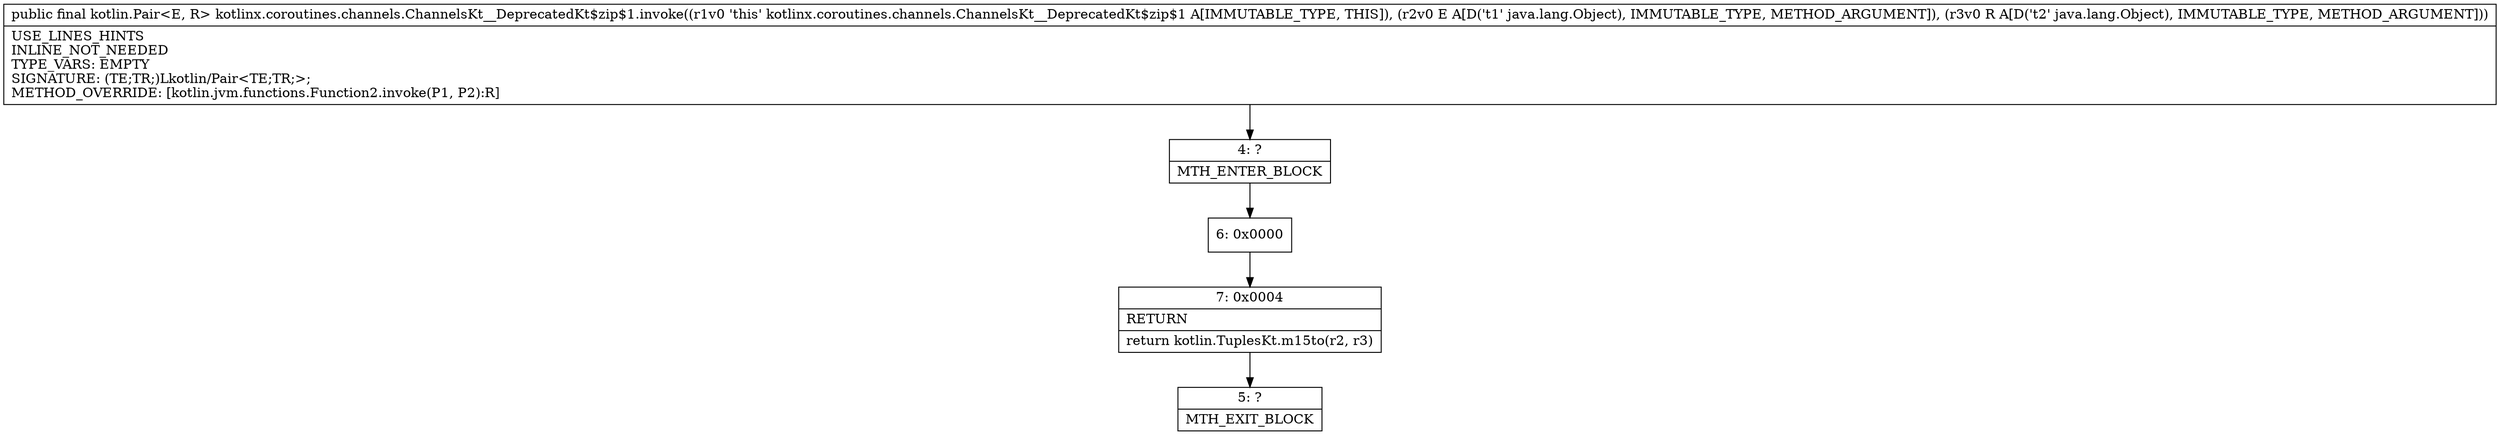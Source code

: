 digraph "CFG forkotlinx.coroutines.channels.ChannelsKt__DeprecatedKt$zip$1.invoke(Ljava\/lang\/Object;Ljava\/lang\/Object;)Lkotlin\/Pair;" {
Node_4 [shape=record,label="{4\:\ ?|MTH_ENTER_BLOCK\l}"];
Node_6 [shape=record,label="{6\:\ 0x0000}"];
Node_7 [shape=record,label="{7\:\ 0x0004|RETURN\l|return kotlin.TuplesKt.m15to(r2, r3)\l}"];
Node_5 [shape=record,label="{5\:\ ?|MTH_EXIT_BLOCK\l}"];
MethodNode[shape=record,label="{public final kotlin.Pair\<E, R\> kotlinx.coroutines.channels.ChannelsKt__DeprecatedKt$zip$1.invoke((r1v0 'this' kotlinx.coroutines.channels.ChannelsKt__DeprecatedKt$zip$1 A[IMMUTABLE_TYPE, THIS]), (r2v0 E A[D('t1' java.lang.Object), IMMUTABLE_TYPE, METHOD_ARGUMENT]), (r3v0 R A[D('t2' java.lang.Object), IMMUTABLE_TYPE, METHOD_ARGUMENT]))  | USE_LINES_HINTS\lINLINE_NOT_NEEDED\lTYPE_VARS: EMPTY\lSIGNATURE: (TE;TR;)Lkotlin\/Pair\<TE;TR;\>;\lMETHOD_OVERRIDE: [kotlin.jvm.functions.Function2.invoke(P1, P2):R]\l}"];
MethodNode -> Node_4;Node_4 -> Node_6;
Node_6 -> Node_7;
Node_7 -> Node_5;
}

